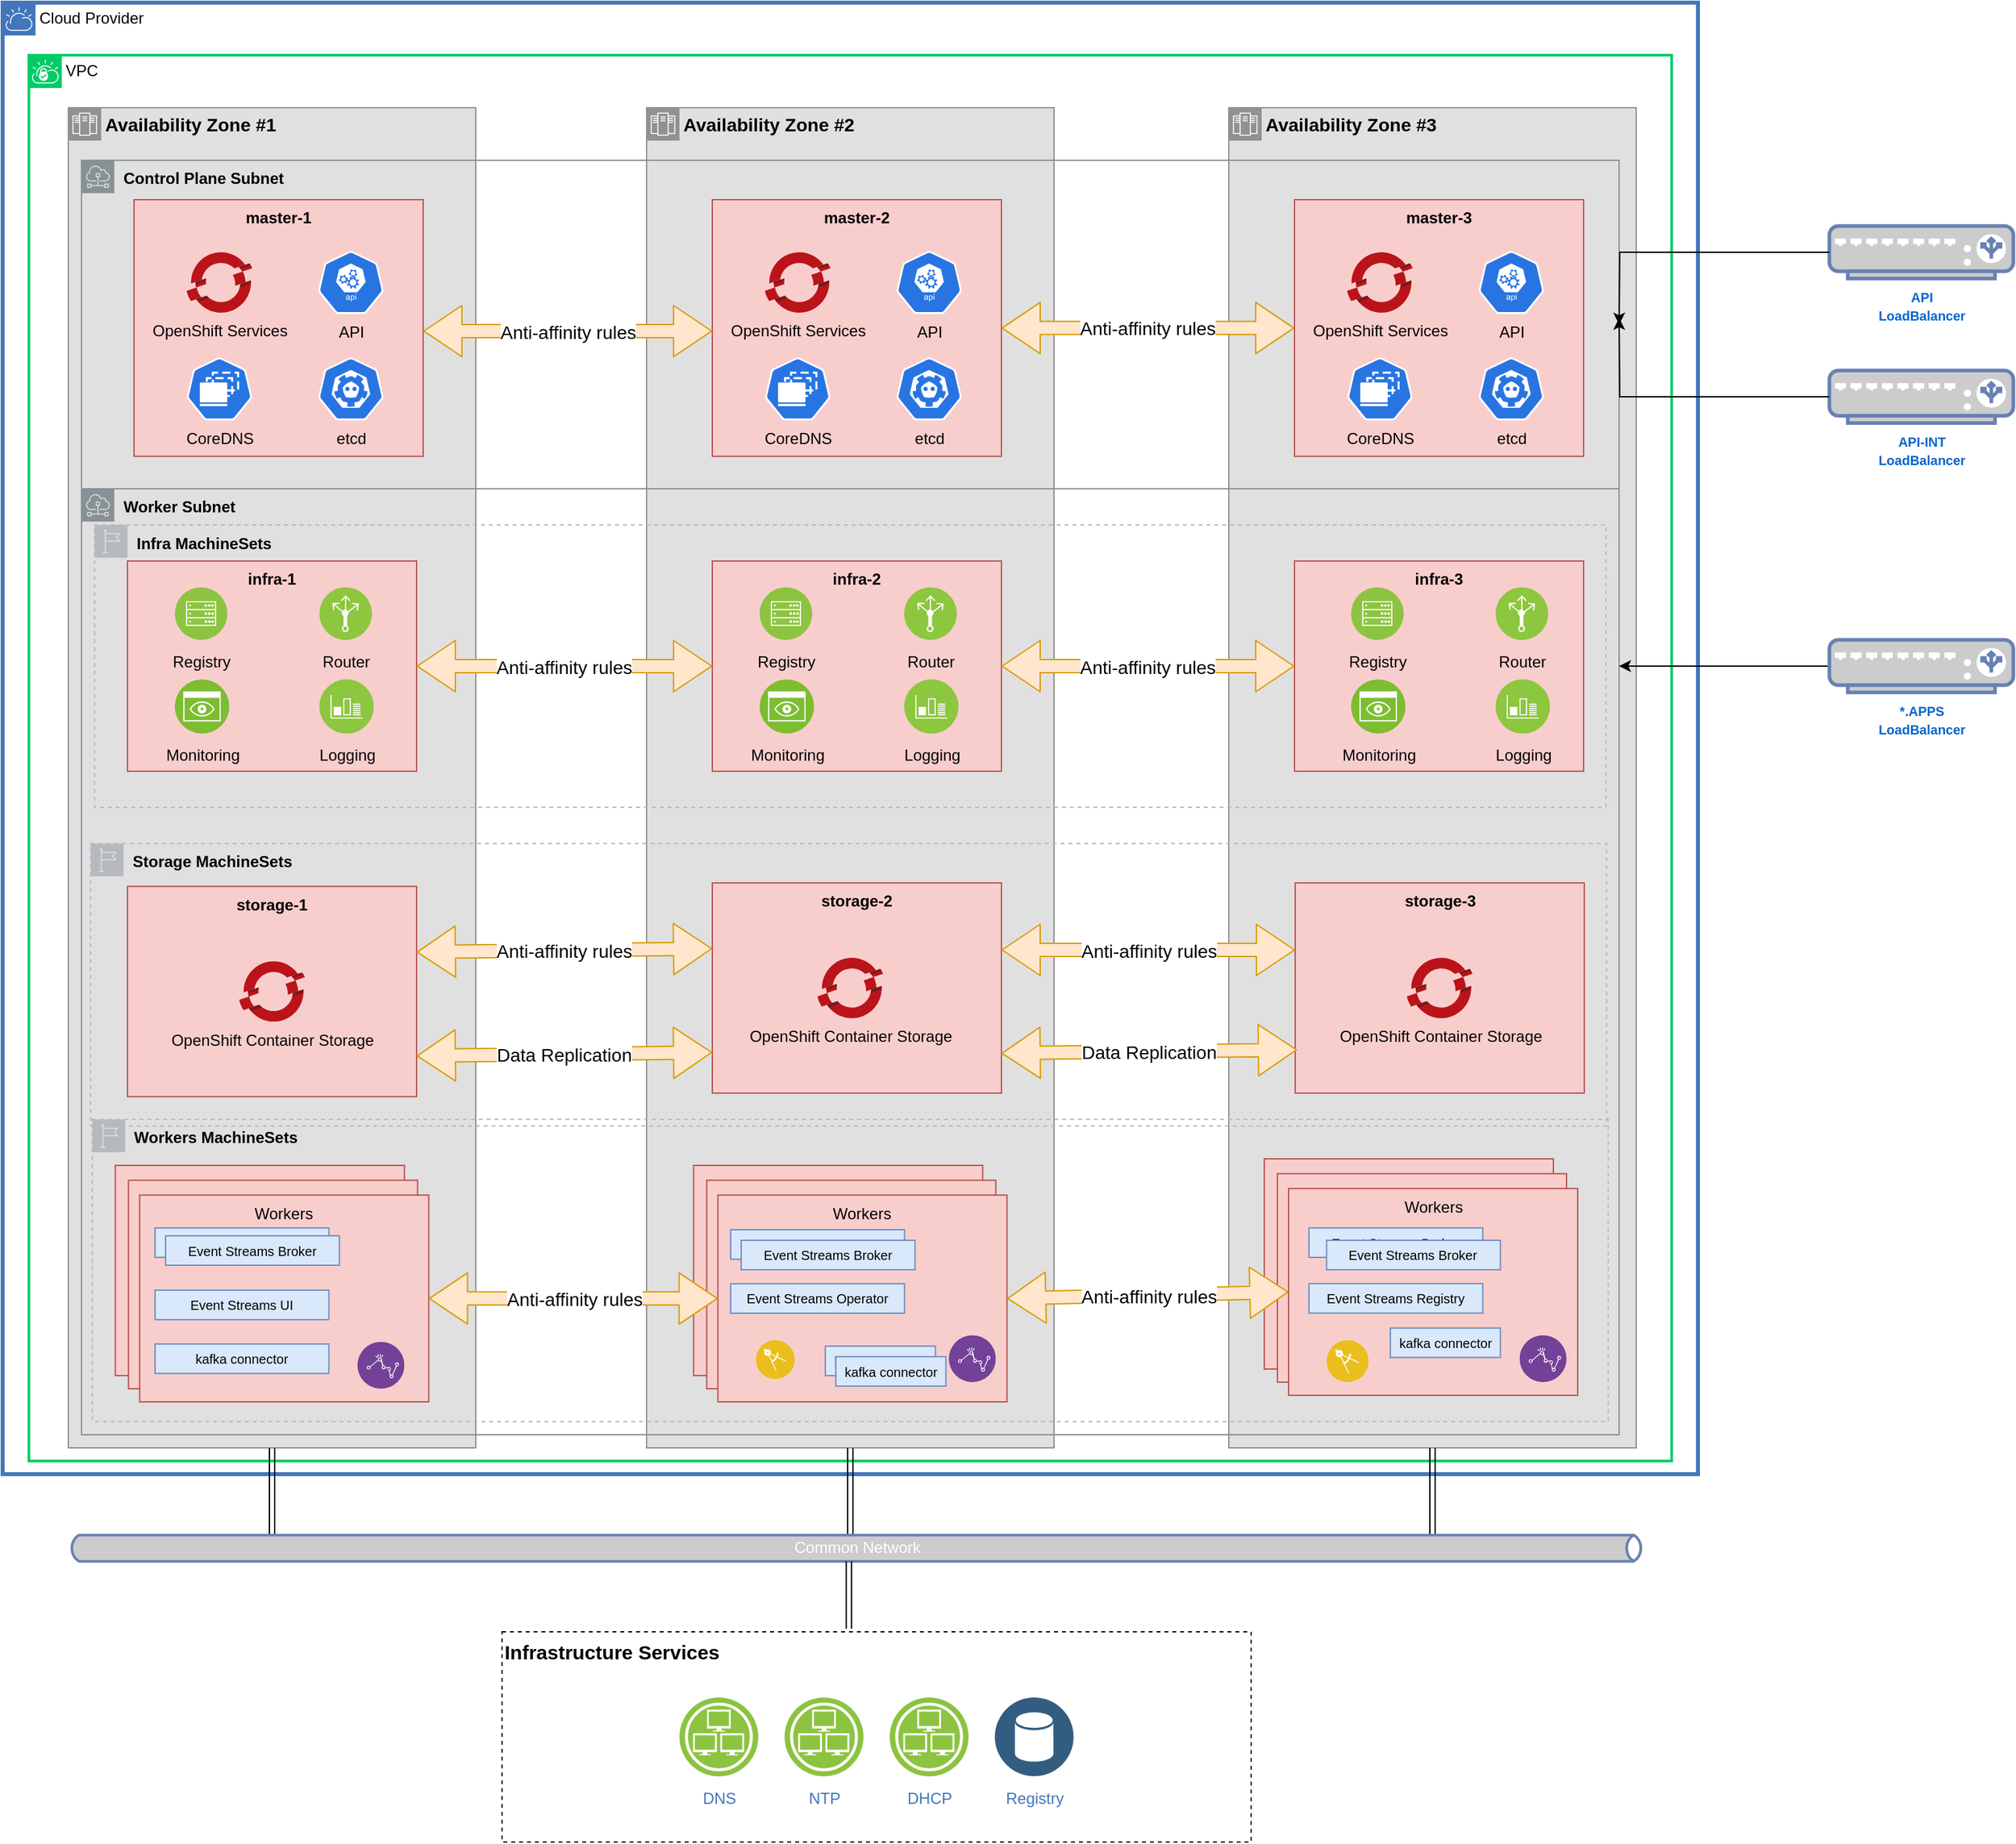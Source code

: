 <mxfile>
    <diagram id="cHCpErGMjKCbCsAOaHz4" name="Page-1">
        <mxGraphModel dx="1717" dy="964" grid="1" gridSize="8" guides="1" tooltips="1" connect="1" arrows="1" fold="1" page="1" pageScale="1" pageWidth="850" pageHeight="1100" math="0" shadow="0">
            <root>
                <mxCell id="0"/>
                <mxCell id="1" parent="0"/>
                <mxCell id="2" value="Cloud Provider" style="shape=mxgraph.ibm.box;prType=cloud;fontStyle=0;verticalAlign=top;align=left;spacingLeft=32;spacingTop=4;fillColor=none;rounded=0;whiteSpace=wrap;html=1;strokeColor=#4376BB;strokeWidth=3;dashed=0;container=1;spacing=-4;collapsible=0;expand=0;recursiveResize=0;" parent="1" vertex="1">
                    <mxGeometry x="30" y="130" width="1290" height="1120" as="geometry"/>
                </mxCell>
                <mxCell id="3" value="VPC" style="shape=mxgraph.ibm.box;prType=vpc;fontStyle=0;verticalAlign=top;align=left;spacingLeft=32;spacingTop=4;fillColor=none;rounded=0;whiteSpace=wrap;html=1;strokeColor=#00CC66;strokeWidth=2;dashed=0;container=1;spacing=-4;collapsible=0;expand=0;recursiveResize=0;" parent="2" vertex="1">
                    <mxGeometry x="20" y="40" width="1250" height="1070" as="geometry"/>
                </mxCell>
                <mxCell id="4" value="&lt;b&gt;Availability Zone #1&lt;/b&gt;" style="shape=mxgraph.ibm.box;prType=zone;fontStyle=0;verticalAlign=top;align=left;spacingLeft=32;spacingTop=4;fillColor=#E0E0E0;rounded=0;whiteSpace=wrap;html=1;strokeColor=#919191;strokeWidth=1;dashed=0;container=0;spacing=-4;collapsible=0;fontColor=#000000;fontSize=14;" parent="1" vertex="1">
                    <mxGeometry x="80" y="210" width="310" height="1020" as="geometry"/>
                </mxCell>
                <mxCell id="5" value="&lt;b&gt;Availability Zone #2&lt;/b&gt;" style="shape=mxgraph.ibm.box;prType=zone;fontStyle=0;verticalAlign=top;align=left;spacingLeft=32;spacingTop=4;fillColor=#E0E0E0;rounded=0;whiteSpace=wrap;html=1;strokeColor=#919191;strokeWidth=1;dashed=0;container=0;spacing=-4;collapsible=0;fontColor=#000000;fontSize=14;" parent="1" vertex="1">
                    <mxGeometry x="520" y="210" width="310" height="1020" as="geometry"/>
                </mxCell>
                <mxCell id="6" value="&lt;b&gt;Availability Zone #3&lt;/b&gt;" style="shape=mxgraph.ibm.box;prType=zone;fontStyle=0;verticalAlign=top;align=left;spacingLeft=32;spacingTop=4;fillColor=#E0E0E0;rounded=0;whiteSpace=wrap;html=1;strokeColor=#919191;strokeWidth=1;dashed=0;container=0;spacing=-4;collapsible=0;fontColor=#000000;fontSize=14;" parent="1" vertex="1">
                    <mxGeometry x="963" y="210" width="310" height="1020" as="geometry"/>
                </mxCell>
                <mxCell id="7" value="" style="shape=link;html=1;fontSize=14;fontColor=#000000;exitX=0.5;exitY=1;exitDx=0;exitDy=0;" parent="1" source="5" target="10" edge="1">
                    <mxGeometry width="50" height="50" relative="1" as="geometry">
                        <mxPoint x="680" y="1170" as="sourcePoint"/>
                        <mxPoint x="673" y="1250" as="targetPoint"/>
                    </mxGeometry>
                </mxCell>
                <mxCell id="8" value="" style="shape=link;html=1;fontSize=15;fontColor=#000000;exitX=0.5;exitY=1;exitDx=0;exitDy=0;" parent="1" source="6" target="10" edge="1">
                    <mxGeometry width="50" height="50" relative="1" as="geometry">
                        <mxPoint x="650" y="1967" as="sourcePoint"/>
                        <mxPoint x="1068" y="1253" as="targetPoint"/>
                    </mxGeometry>
                </mxCell>
                <mxCell id="9" value="" style="shape=link;html=1;fontSize=14;fontColor=#000000;entryX=0.5;entryY=1;entryDx=0;entryDy=0;" parent="1" source="10" target="4" edge="1">
                    <mxGeometry width="50" height="50" relative="1" as="geometry">
                        <mxPoint x="165" y="970" as="sourcePoint"/>
                        <mxPoint x="200" y="1613.169" as="targetPoint"/>
                    </mxGeometry>
                </mxCell>
                <mxCell id="10" value="Common Network" style="html=1;outlineConnect=0;fillColor=#CCCCCC;strokeColor=#6881B3;gradientColor=none;gradientDirection=north;strokeWidth=2;shape=mxgraph.networks.bus;gradientColor=none;gradientDirection=north;fontColor=#ffffff;perimeter=backbonePerimeter;backboneSize=20;labelBackgroundColor=none;align=center;container=0;" parent="1" vertex="1">
                    <mxGeometry x="80.002" y="1289.999" width="1199.114" height="32.67" as="geometry"/>
                </mxCell>
                <mxCell id="11" value="" style="group" parent="1" vertex="1" connectable="0">
                    <mxGeometry x="991.75" y="1070" width="220" height="160" as="geometry"/>
                </mxCell>
                <mxCell id="12" value="" style="shape=link;html=1;fontSize=14;fontColor=#000000;exitX=0.463;exitY=-0.015;exitDx=0;exitDy=0;exitPerimeter=0;" parent="1" source="14" target="10" edge="1">
                    <mxGeometry width="50" height="50" relative="1" as="geometry">
                        <mxPoint x="685" y="1180" as="sourcePoint"/>
                        <mxPoint x="685" y="1270" as="targetPoint"/>
                    </mxGeometry>
                </mxCell>
                <mxCell id="13" value="" style="group" parent="1" vertex="1" connectable="0">
                    <mxGeometry x="410" y="1370" width="570" height="160" as="geometry"/>
                </mxCell>
                <mxCell id="14" value="&lt;b&gt;Infrastructure Services&lt;/b&gt;" style="rounded=0;whiteSpace=wrap;html=1;verticalAlign=top;align=left;dashed=1;fontSize=15;container=0;" parent="13" vertex="1">
                    <mxGeometry width="570" height="160" as="geometry"/>
                </mxCell>
                <mxCell id="15" value="DHCP" style="aspect=fixed;perimeter=ellipsePerimeter;html=1;align=center;shadow=0;dashed=0;fontColor=#4277BB;labelBackgroundColor=#ffffff;fontSize=12;spacingTop=3;image;image=img/lib/ibm/infrastructure/infrastructure_services.svg;container=0;" parent="13" vertex="1">
                    <mxGeometry x="295" y="50" width="60" height="60" as="geometry"/>
                </mxCell>
                <mxCell id="16" value="NTP" style="aspect=fixed;perimeter=ellipsePerimeter;html=1;align=center;shadow=0;dashed=0;fontColor=#4277BB;labelBackgroundColor=#ffffff;fontSize=12;spacingTop=3;image;image=img/lib/ibm/infrastructure/infrastructure_services.svg;container=0;" parent="13" vertex="1">
                    <mxGeometry x="215" y="50" width="60" height="60" as="geometry"/>
                </mxCell>
                <mxCell id="17" value="DNS" style="aspect=fixed;perimeter=ellipsePerimeter;html=1;align=center;shadow=0;dashed=0;fontColor=#4277BB;labelBackgroundColor=#ffffff;fontSize=12;spacingTop=3;image;image=img/lib/ibm/infrastructure/infrastructure_services.svg;container=0;" parent="13" vertex="1">
                    <mxGeometry x="135" y="50" width="60" height="60" as="geometry"/>
                </mxCell>
                <mxCell id="18" value="Registry" style="aspect=fixed;perimeter=ellipsePerimeter;html=1;align=center;shadow=0;dashed=0;fontColor=#4277BB;labelBackgroundColor=#ffffff;fontSize=12;spacingTop=3;image;image=img/lib/ibm/data/data_services.svg;container=0;" parent="1" vertex="1">
                    <mxGeometry x="785" y="1420" width="60" height="60" as="geometry"/>
                </mxCell>
                <mxCell id="19" value="" style="group" parent="1" vertex="1" connectable="0">
                    <mxGeometry x="90" y="250" width="1170" height="250" as="geometry"/>
                </mxCell>
                <mxCell id="20" value="&lt;b&gt;&lt;font color=&quot;#000000&quot;&gt;Control Plane Subnet&lt;/font&gt;&lt;/b&gt;" style="outlineConnect=0;gradientColor=none;html=1;whiteSpace=wrap;fontSize=12;fontStyle=0;shape=mxgraph.aws4.group;grIcon=mxgraph.aws4.group_subnet;strokeColor=#879196;fillColor=none;verticalAlign=top;align=left;spacingLeft=30;fontColor=#879196;dashed=0;container=0;" parent="19" vertex="1">
                    <mxGeometry width="1170" height="250" as="geometry"/>
                </mxCell>
                <mxCell id="21" value="" style="group" parent="19" vertex="1" connectable="0">
                    <mxGeometry x="40" y="30" width="220" height="195.32" as="geometry"/>
                </mxCell>
                <mxCell id="22" value="&lt;b&gt;master-1&lt;/b&gt;" style="rounded=0;whiteSpace=wrap;html=1;align=center;fillColor=#f8cecc;strokeColor=#b85450;verticalAlign=top;container=0;" parent="21" vertex="1">
                    <mxGeometry width="220" height="195.32" as="geometry"/>
                </mxCell>
                <mxCell id="23" value="etcd" style="html=1;dashed=0;whitespace=wrap;fillColor=#2875E2;strokeColor=#ffffff;points=[[0.005,0.63,0],[0.1,0.2,0],[0.9,0.2,0],[0.5,0,0],[0.995,0.63,0],[0.72,0.99,0],[0.5,1,0],[0.28,0.99,0]];shape=mxgraph.kubernetes.icon;prIcon=etcd;fontColor=#000000;align=center;labelPosition=center;verticalLabelPosition=bottom;verticalAlign=top;container=0;" parent="21" vertex="1">
                    <mxGeometry x="140" y="120" width="50" height="48" as="geometry"/>
                </mxCell>
                <mxCell id="24" value="OpenShift Services" style="aspect=fixed;html=1;points=[];align=center;image;fontSize=12;image=img/lib/mscae/OpenShift.svg;labelBackgroundColor=none;container=0;" parent="21" vertex="1">
                    <mxGeometry x="40" y="40" width="50" height="46" as="geometry"/>
                </mxCell>
                <mxCell id="25" value="API" style="html=1;dashed=0;whitespace=wrap;fillColor=#2875E2;strokeColor=#ffffff;points=[[0.005,0.63,0],[0.1,0.2,0],[0.9,0.2,0],[0.5,0,0],[0.995,0.63,0],[0.72,0.99,0],[0.5,1,0],[0.28,0.99,0]];shape=mxgraph.kubernetes.icon;prIcon=api;fontColor=#000000;align=center;verticalAlign=top;labelPosition=center;verticalLabelPosition=bottom;container=0;" parent="21" vertex="1">
                    <mxGeometry x="140" y="39" width="50" height="48" as="geometry"/>
                </mxCell>
                <mxCell id="26" value="CoreDNS" style="html=1;dashed=0;whitespace=wrap;fillColor=#2875E2;strokeColor=#ffffff;points=[[0.005,0.63,0],[0.1,0.2,0],[0.9,0.2,0],[0.5,0,0],[0.995,0.63,0],[0.72,0.99,0],[0.5,1,0],[0.28,0.99,0]];shape=mxgraph.kubernetes.icon;prIcon=ds;fontColor=#000000;align=center;labelPosition=center;verticalLabelPosition=bottom;verticalAlign=top;container=0;" parent="21" vertex="1">
                    <mxGeometry x="40" y="120" width="50" height="48" as="geometry"/>
                </mxCell>
                <mxCell id="27" value="" style="group" parent="19" vertex="1" connectable="0">
                    <mxGeometry x="480" y="30" width="220" height="195.32" as="geometry"/>
                </mxCell>
                <mxCell id="28" value="&lt;b&gt;master-2&lt;/b&gt;" style="rounded=0;whiteSpace=wrap;html=1;align=center;fillColor=#f8cecc;strokeColor=#b85450;verticalAlign=top;container=0;" parent="27" vertex="1">
                    <mxGeometry width="220" height="195.32" as="geometry"/>
                </mxCell>
                <mxCell id="29" value="etcd" style="html=1;dashed=0;whitespace=wrap;fillColor=#2875E2;strokeColor=#ffffff;points=[[0.005,0.63,0],[0.1,0.2,0],[0.9,0.2,0],[0.5,0,0],[0.995,0.63,0],[0.72,0.99,0],[0.5,1,0],[0.28,0.99,0]];shape=mxgraph.kubernetes.icon;prIcon=etcd;fontColor=#000000;align=center;labelPosition=center;verticalLabelPosition=bottom;verticalAlign=top;container=0;" parent="27" vertex="1">
                    <mxGeometry x="140" y="120" width="50" height="48" as="geometry"/>
                </mxCell>
                <mxCell id="30" value="OpenShift Services" style="aspect=fixed;html=1;points=[];align=center;image;fontSize=12;image=img/lib/mscae/OpenShift.svg;labelBackgroundColor=none;container=0;" parent="27" vertex="1">
                    <mxGeometry x="40" y="40" width="50" height="46" as="geometry"/>
                </mxCell>
                <mxCell id="31" value="API" style="html=1;dashed=0;whitespace=wrap;fillColor=#2875E2;strokeColor=#ffffff;points=[[0.005,0.63,0],[0.1,0.2,0],[0.9,0.2,0],[0.5,0,0],[0.995,0.63,0],[0.72,0.99,0],[0.5,1,0],[0.28,0.99,0]];shape=mxgraph.kubernetes.icon;prIcon=api;fontColor=#000000;align=center;verticalAlign=top;labelPosition=center;verticalLabelPosition=bottom;container=0;" parent="27" vertex="1">
                    <mxGeometry x="140" y="39" width="50" height="48" as="geometry"/>
                </mxCell>
                <mxCell id="32" value="CoreDNS" style="html=1;dashed=0;whitespace=wrap;fillColor=#2875E2;strokeColor=#ffffff;points=[[0.005,0.63,0],[0.1,0.2,0],[0.9,0.2,0],[0.5,0,0],[0.995,0.63,0],[0.72,0.99,0],[0.5,1,0],[0.28,0.99,0]];shape=mxgraph.kubernetes.icon;prIcon=ds;fontColor=#000000;align=center;labelPosition=center;verticalLabelPosition=bottom;verticalAlign=top;container=0;" parent="27" vertex="1">
                    <mxGeometry x="40" y="120" width="50" height="48" as="geometry"/>
                </mxCell>
                <mxCell id="33" value="" style="group" parent="19" vertex="1" connectable="0">
                    <mxGeometry x="923" y="30" width="220" height="195.32" as="geometry"/>
                </mxCell>
                <mxCell id="34" value="&lt;b&gt;master-3&lt;/b&gt;" style="rounded=0;whiteSpace=wrap;html=1;align=center;fillColor=#f8cecc;strokeColor=#b85450;verticalAlign=top;container=0;" parent="33" vertex="1">
                    <mxGeometry width="220" height="195.32" as="geometry"/>
                </mxCell>
                <mxCell id="35" value="etcd" style="html=1;dashed=0;whitespace=wrap;fillColor=#2875E2;strokeColor=#ffffff;points=[[0.005,0.63,0],[0.1,0.2,0],[0.9,0.2,0],[0.5,0,0],[0.995,0.63,0],[0.72,0.99,0],[0.5,1,0],[0.28,0.99,0]];shape=mxgraph.kubernetes.icon;prIcon=etcd;fontColor=#000000;align=center;labelPosition=center;verticalLabelPosition=bottom;verticalAlign=top;container=0;" parent="33" vertex="1">
                    <mxGeometry x="140" y="120" width="50" height="48" as="geometry"/>
                </mxCell>
                <mxCell id="36" value="OpenShift Services" style="aspect=fixed;html=1;points=[];align=center;image;fontSize=12;image=img/lib/mscae/OpenShift.svg;labelBackgroundColor=none;container=0;" parent="33" vertex="1">
                    <mxGeometry x="40" y="40" width="50" height="46" as="geometry"/>
                </mxCell>
                <mxCell id="37" value="API" style="html=1;dashed=0;whitespace=wrap;fillColor=#2875E2;strokeColor=#ffffff;points=[[0.005,0.63,0],[0.1,0.2,0],[0.9,0.2,0],[0.5,0,0],[0.995,0.63,0],[0.72,0.99,0],[0.5,1,0],[0.28,0.99,0]];shape=mxgraph.kubernetes.icon;prIcon=api;fontColor=#000000;align=center;verticalAlign=top;labelPosition=center;verticalLabelPosition=bottom;container=0;" parent="33" vertex="1">
                    <mxGeometry x="140" y="39" width="50" height="48" as="geometry"/>
                </mxCell>
                <mxCell id="38" value="CoreDNS" style="html=1;dashed=0;whitespace=wrap;fillColor=#2875E2;strokeColor=#ffffff;points=[[0.005,0.63,0],[0.1,0.2,0],[0.9,0.2,0],[0.5,0,0],[0.995,0.63,0],[0.72,0.99,0],[0.5,1,0],[0.28,0.99,0]];shape=mxgraph.kubernetes.icon;prIcon=ds;fontColor=#000000;align=center;labelPosition=center;verticalLabelPosition=bottom;verticalAlign=top;container=0;" parent="33" vertex="1">
                    <mxGeometry x="40" y="120" width="50" height="48" as="geometry"/>
                </mxCell>
                <mxCell id="39" value="" style="shape=flexArrow;endArrow=classic;startArrow=classic;html=1;fontColor=#000000;fillColor=#ffe6cc;strokeColor=#d79b00;endWidth=28;endSize=9.33;startWidth=28;startSize=9.33;" parent="19" source="28" target="34" edge="1">
                    <mxGeometry x="160" y="400" width="50" height="50" as="geometry">
                        <mxPoint x="790" y="347.346" as="sourcePoint"/>
                        <mxPoint x="1010" y="347.16" as="targetPoint"/>
                    </mxGeometry>
                </mxCell>
                <mxCell id="40" value="Anti-affinity rules" style="text;html=1;align=center;verticalAlign=middle;resizable=0;points=[];labelBackgroundColor=#ffffff;fontColor=#000000;fontSize=14;container=0;" parent="39" vertex="1" connectable="0">
                    <mxGeometry x="-0.191" relative="1" as="geometry">
                        <mxPoint x="21" y="0.56" as="offset"/>
                    </mxGeometry>
                </mxCell>
                <mxCell id="41" value="" style="shape=flexArrow;endArrow=classic;startArrow=classic;html=1;fontColor=#000000;fillColor=#ffe6cc;strokeColor=#d79b00;endWidth=28;endSize=9.33;startWidth=28;startSize=9.33;" parent="19" edge="1">
                    <mxGeometry x="70" y="183" width="50" height="50" as="geometry">
                        <mxPoint x="260" y="130" as="sourcePoint"/>
                        <mxPoint x="480" y="130" as="targetPoint"/>
                    </mxGeometry>
                </mxCell>
                <mxCell id="42" value="Anti-affinity rules" style="text;html=1;align=center;verticalAlign=middle;resizable=0;points=[];labelBackgroundColor=#ffffff;fontColor=#000000;fontSize=14;container=0;" parent="41" vertex="1" connectable="0">
                    <mxGeometry x="-0.191" relative="1" as="geometry">
                        <mxPoint x="21" y="0.56" as="offset"/>
                    </mxGeometry>
                </mxCell>
                <mxCell id="43" value="" style="group;container=0;" parent="1" vertex="1" connectable="0">
                    <mxGeometry x="553.818" y="1017.936" width="215" height="257.141" as="geometry"/>
                </mxCell>
                <mxCell id="44" value="&lt;font color=&quot;#000000&quot;&gt;&lt;b&gt;Worker Subnet&lt;/b&gt;&lt;/font&gt;" style="outlineConnect=0;gradientColor=none;html=1;whiteSpace=wrap;fontSize=12;fontStyle=0;shape=mxgraph.aws4.group;grIcon=mxgraph.aws4.group_subnet;strokeColor=#879196;fillColor=none;verticalAlign=top;align=left;spacingLeft=30;fontColor=#879196;dashed=0;container=0;" parent="1" vertex="1">
                    <mxGeometry x="90" y="500" width="1170" height="720" as="geometry"/>
                </mxCell>
                <mxCell id="45" value="" style="group" parent="1" vertex="1" connectable="0">
                    <mxGeometry x="98.25" y="980" width="1153.5" height="230" as="geometry"/>
                </mxCell>
                <mxCell id="46" value="" style="rounded=0;whiteSpace=wrap;html=1;align=center;fillColor=#f8cecc;strokeColor=#b85450;verticalAlign=top;container=0;" parent="45" vertex="1">
                    <mxGeometry x="891.75" y="30" width="220" height="160.0" as="geometry"/>
                </mxCell>
                <mxCell id="47" value="" style="rounded=0;whiteSpace=wrap;html=1;align=center;fillColor=#f8cecc;strokeColor=#b85450;verticalAlign=top;container=0;" parent="45" vertex="1">
                    <mxGeometry x="457.5" y="35" width="220" height="160.0" as="geometry"/>
                </mxCell>
                <mxCell id="48" value="" style="rounded=0;whiteSpace=wrap;html=1;align=center;fillColor=#f8cecc;strokeColor=#b85450;verticalAlign=top;container=0;" parent="45" vertex="1">
                    <mxGeometry x="17.5" y="35" width="220" height="160.0" as="geometry"/>
                </mxCell>
                <mxCell id="49" value="&lt;font color=&quot;#000000&quot;&gt;&lt;b&gt;Workers MachineSets&lt;/b&gt;&lt;/font&gt;" style="outlineConnect=0;gradientColor=none;html=1;whiteSpace=wrap;fontSize=12;fontStyle=0;shape=mxgraph.aws4.group;grIcon=mxgraph.aws4.group_region;strokeColor=#B6BABF;fillColor=none;verticalAlign=top;align=left;spacingLeft=30;fontColor=#B6BABF;dashed=1;container=0;" parent="45" vertex="1">
                    <mxGeometry width="1153.5" height="230" as="geometry"/>
                </mxCell>
                <mxCell id="50" value="" style="rounded=0;whiteSpace=wrap;html=1;align=center;fillColor=#f8cecc;strokeColor=#b85450;verticalAlign=top;container=0;" parent="45" vertex="1">
                    <mxGeometry x="27.5" y="46.31" width="220" height="158.69" as="geometry"/>
                </mxCell>
                <mxCell id="51" value="Workers" style="rounded=0;whiteSpace=wrap;html=1;align=center;fillColor=#f8cecc;strokeColor=#b85450;verticalAlign=top;container=0;" parent="45" vertex="1">
                    <mxGeometry x="36" y="57.61" width="220" height="157.39" as="geometry"/>
                </mxCell>
                <mxCell id="56" value="" style="rounded=0;whiteSpace=wrap;html=1;align=center;fillColor=#f8cecc;strokeColor=#b85450;verticalAlign=top;container=0;" parent="45" vertex="1">
                    <mxGeometry x="467.5" y="46.31" width="220" height="158.69" as="geometry"/>
                </mxCell>
                <mxCell id="57" value="Workers" style="rounded=0;whiteSpace=wrap;html=1;align=center;fillColor=#f8cecc;strokeColor=#b85450;verticalAlign=top;container=0;" parent="45" vertex="1">
                    <mxGeometry x="476" y="57.61" width="220" height="157.39" as="geometry"/>
                </mxCell>
                <mxCell id="61" value="" style="aspect=fixed;perimeter=ellipsePerimeter;html=1;align=center;shadow=0;dashed=0;fontColor=#000000;labelBackgroundColor=#F8CECC;fontSize=12;spacingTop=3;image;image=img/lib/ibm/applications/enterprise_applications.svg;container=0;" parent="45" vertex="1">
                    <mxGeometry x="504.91" y="168" width="29.59" height="29.59" as="geometry"/>
                </mxCell>
                <mxCell id="62" value="" style="rounded=0;whiteSpace=wrap;html=1;align=center;fillColor=#f8cecc;strokeColor=#b85450;verticalAlign=top;container=0;" parent="45" vertex="1">
                    <mxGeometry x="901.75" y="41.31" width="220" height="158.69" as="geometry"/>
                </mxCell>
                <mxCell id="63" value="Workers" style="rounded=0;whiteSpace=wrap;html=1;align=center;fillColor=#f8cecc;strokeColor=#b85450;verticalAlign=top;container=0;" parent="45" vertex="1">
                    <mxGeometry x="910.25" y="52.61" width="220" height="157.39" as="geometry"/>
                </mxCell>
                <mxCell id="67" value="" style="aspect=fixed;perimeter=ellipsePerimeter;html=1;align=center;shadow=0;dashed=0;fontColor=#000000;labelBackgroundColor=#F8CECC;fontSize=12;spacingTop=3;image;image=img/lib/ibm/applications/enterprise_applications.svg;container=0;" parent="45" vertex="1">
                    <mxGeometry x="939.16" y="168" width="32" height="32" as="geometry"/>
                </mxCell>
                <mxCell id="68" value="" style="shape=flexArrow;endArrow=classic;startArrow=classic;html=1;fontColor=#000000;fillColor=#ffe6cc;strokeColor=#d79b00;endWidth=28;endSize=9.33;startWidth=28;startSize=9.33;entryX=0;entryY=0.5;entryDx=0;entryDy=0;exitX=1;exitY=0.5;exitDx=0;exitDy=0;" parent="45" source="57" target="63" edge="1">
                    <mxGeometry x="-103.25" y="-1315" width="50" height="50" as="geometry">
                        <mxPoint x="701.75" y="-118.695" as="sourcePoint"/>
                        <mxPoint x="919.75" y="-119.559" as="targetPoint"/>
                    </mxGeometry>
                </mxCell>
                <mxCell id="69" value="Anti-affinity rules" style="text;html=1;align=center;verticalAlign=middle;resizable=0;points=[];labelBackgroundColor=#ffffff;fontColor=#000000;fontSize=14;container=0;" parent="68" vertex="1" connectable="0">
                    <mxGeometry x="-0.191" relative="1" as="geometry">
                        <mxPoint x="21" y="0.56" as="offset"/>
                    </mxGeometry>
                </mxCell>
                <mxCell id="70" value="" style="shape=flexArrow;endArrow=classic;startArrow=classic;html=1;fontColor=#000000;fillColor=#ffe6cc;strokeColor=#d79b00;endWidth=28;endSize=9.33;startWidth=28;startSize=9.33;exitX=1;exitY=0.5;exitDx=0;exitDy=0;" parent="45" source="51" target="57" edge="1">
                    <mxGeometry x="-93.25" y="-1305" width="50" height="50" as="geometry">
                        <mxPoint x="706" y="146.305" as="sourcePoint"/>
                        <mxPoint x="920.25" y="141.305" as="targetPoint"/>
                    </mxGeometry>
                </mxCell>
                <mxCell id="71" value="Anti-affinity rules" style="text;html=1;align=center;verticalAlign=middle;resizable=0;points=[];labelBackgroundColor=#ffffff;fontColor=#000000;fontSize=14;container=0;" parent="70" vertex="1" connectable="0">
                    <mxGeometry x="-0.191" relative="1" as="geometry">
                        <mxPoint x="21" y="0.56" as="offset"/>
                    </mxGeometry>
                </mxCell>
                <mxCell id="125" value="Event Streams Broker" style="rounded=0;whiteSpace=wrap;html=1;fillColor=#dae8fc;strokeColor=#6c8ebf;fontSize=10;" vertex="1" parent="45">
                    <mxGeometry x="47.75" y="82.59" width="132.25" height="22.41" as="geometry"/>
                </mxCell>
                <mxCell id="128" value="" style="aspect=fixed;perimeter=ellipsePerimeter;html=1;align=center;shadow=0;dashed=0;fontColor=#4277BB;labelBackgroundColor=#ffffff;fontSize=12;spacingTop=3;image;image=img/lib/ibm/analytics/analytics.svg;" vertex="1" parent="45">
                    <mxGeometry x="201.75" y="169.25" width="35.75" height="35.75" as="geometry"/>
                </mxCell>
                <mxCell id="129" value="" style="aspect=fixed;perimeter=ellipsePerimeter;html=1;align=center;shadow=0;dashed=0;fontColor=#4277BB;labelBackgroundColor=#ffffff;fontSize=12;spacingTop=3;image;image=img/lib/ibm/analytics/analytics.svg;" vertex="1" parent="45">
                    <mxGeometry x="651.75" y="164.25" width="35.75" height="35.75" as="geometry"/>
                </mxCell>
                <mxCell id="130" value="" style="aspect=fixed;perimeter=ellipsePerimeter;html=1;align=center;shadow=0;dashed=0;fontColor=#4277BB;labelBackgroundColor=#ffffff;fontSize=12;spacingTop=3;image;image=img/lib/ibm/analytics/analytics.svg;" vertex="1" parent="45">
                    <mxGeometry x="1086" y="164.25" width="35.75" height="35.75" as="geometry"/>
                </mxCell>
                <mxCell id="127" value="Event Streams Broker" style="rounded=0;whiteSpace=wrap;html=1;fillColor=#dae8fc;strokeColor=#6c8ebf;fontSize=10;" vertex="1" parent="45">
                    <mxGeometry x="485.75" y="84" width="132.25" height="22.41" as="geometry"/>
                </mxCell>
                <mxCell id="131" value="Event Streams Broker" style="rounded=0;whiteSpace=wrap;html=1;fillColor=#dae8fc;strokeColor=#6c8ebf;fontSize=10;" vertex="1" parent="45">
                    <mxGeometry x="493.75" y="92" width="132.25" height="22.41" as="geometry"/>
                </mxCell>
                <mxCell id="132" value="Event Streams Broker" style="rounded=0;whiteSpace=wrap;html=1;fillColor=#dae8fc;strokeColor=#6c8ebf;fontSize=10;" vertex="1" parent="45">
                    <mxGeometry x="925.75" y="82.59" width="132.25" height="22.41" as="geometry"/>
                </mxCell>
                <mxCell id="133" value="Event Streams Broker" style="rounded=0;whiteSpace=wrap;html=1;fillColor=#dae8fc;strokeColor=#6c8ebf;fontSize=10;" vertex="1" parent="45">
                    <mxGeometry x="939.16" y="92" width="132.25" height="22.41" as="geometry"/>
                </mxCell>
                <mxCell id="134" value="Event Streams UI" style="rounded=0;whiteSpace=wrap;html=1;fillColor=#dae8fc;strokeColor=#6c8ebf;fontSize=10;" vertex="1" parent="45">
                    <mxGeometry x="47.75" y="130" width="132.25" height="22.41" as="geometry"/>
                </mxCell>
                <mxCell id="135" value="Event Streams Operator" style="rounded=0;whiteSpace=wrap;html=1;fillColor=#dae8fc;strokeColor=#6c8ebf;fontSize=10;" vertex="1" parent="45">
                    <mxGeometry x="485.75" y="125.1" width="132.25" height="22.41" as="geometry"/>
                </mxCell>
                <mxCell id="136" value="Event Streams Registry" style="rounded=0;whiteSpace=wrap;html=1;fillColor=#dae8fc;strokeColor=#6c8ebf;fontSize=10;" vertex="1" parent="45">
                    <mxGeometry x="925.75" y="125" width="132.25" height="22.41" as="geometry"/>
                </mxCell>
                <mxCell id="137" value="kafka connector" style="rounded=0;whiteSpace=wrap;html=1;fillColor=#dae8fc;strokeColor=#6c8ebf;fontSize=10;" vertex="1" parent="45">
                    <mxGeometry x="47.75" y="170.92" width="132.25" height="22.41" as="geometry"/>
                </mxCell>
                <mxCell id="138" value="kafka connector" style="rounded=0;whiteSpace=wrap;html=1;fillColor=#dae8fc;strokeColor=#6c8ebf;fontSize=10;" vertex="1" parent="45">
                    <mxGeometry x="557.75" y="172.59" width="83.75" height="22.41" as="geometry"/>
                </mxCell>
                <mxCell id="140" value="kafka connector" style="rounded=0;whiteSpace=wrap;html=1;fillColor=#dae8fc;strokeColor=#6c8ebf;fontSize=10;" vertex="1" parent="45">
                    <mxGeometry x="987.66" y="158.8" width="83.75" height="22.41" as="geometry"/>
                </mxCell>
                <mxCell id="72" value="&lt;font color=&quot;#000000&quot;&gt;&lt;b&gt;Infra MachineSets&lt;/b&gt;&lt;/font&gt;" style="outlineConnect=0;gradientColor=none;html=1;whiteSpace=wrap;fontSize=12;fontStyle=0;shape=mxgraph.aws4.group;grIcon=mxgraph.aws4.group_region;strokeColor=#B6BABF;fillColor=none;verticalAlign=top;align=left;spacingLeft=30;fontColor=#B6BABF;dashed=1;container=0;" parent="1" vertex="1">
                    <mxGeometry x="100" y="527.5" width="1150" height="215" as="geometry"/>
                </mxCell>
                <mxCell id="73" value="" style="group" parent="1" vertex="1" connectable="0">
                    <mxGeometry x="125" y="555" width="1108" height="160" as="geometry"/>
                </mxCell>
                <mxCell id="74" value="" style="group" parent="73" vertex="1" connectable="0">
                    <mxGeometry width="220" height="160" as="geometry"/>
                </mxCell>
                <mxCell id="75" value="" style="group" parent="74" vertex="1" connectable="0">
                    <mxGeometry width="220" height="160" as="geometry"/>
                </mxCell>
                <mxCell id="76" value="&lt;b&gt;infra-1&lt;/b&gt;" style="rounded=0;whiteSpace=wrap;html=1;align=center;fillColor=#f8cecc;strokeColor=#b85450;verticalAlign=top;container=0;" parent="75" vertex="1">
                    <mxGeometry width="220" height="160" as="geometry"/>
                </mxCell>
                <mxCell id="77" value="&lt;font color=&quot;#000000&quot;&gt;&lt;span style=&quot;background-color: rgb(248 , 206 , 204)&quot;&gt;Registry&lt;/span&gt;&lt;br&gt;&lt;/font&gt;" style="aspect=fixed;perimeter=ellipsePerimeter;html=1;align=center;shadow=0;dashed=0;fontColor=#4277BB;labelBackgroundColor=#ffffff;fontSize=12;spacingTop=3;image;image=img/lib/ibm/infrastructure/mobile_backend.svg;strokeColor=#000000;strokeWidth=2;imageBackground=none;container=0;" parent="75" vertex="1">
                    <mxGeometry x="36" y="20" width="40" height="40" as="geometry"/>
                </mxCell>
                <mxCell id="78" value="&lt;font color=&quot;#000000&quot; style=&quot;background-color: rgb(248 , 206 , 204)&quot;&gt;Router&lt;/font&gt;" style="aspect=fixed;perimeter=ellipsePerimeter;html=1;align=center;shadow=0;dashed=0;fontColor=#4277BB;labelBackgroundColor=#ffffff;fontSize=12;spacingTop=3;image;image=img/lib/ibm/infrastructure/load_balancing_routing.svg;strokeColor=#000000;strokeWidth=2;container=0;" parent="75" vertex="1">
                    <mxGeometry x="146" y="20" width="40" height="40" as="geometry"/>
                </mxCell>
                <mxCell id="79" value="&lt;font color=&quot;#000000&quot; style=&quot;background-color: rgb(248 , 206 , 204)&quot;&gt;Monitoring&lt;/font&gt;" style="aspect=fixed;perimeter=ellipsePerimeter;html=1;align=center;shadow=0;dashed=0;fontColor=#4277BB;labelBackgroundColor=#ffffff;fontSize=12;spacingTop=3;image;image=img/lib/ibm/infrastructure/monitoring.svg;strokeColor=#000000;strokeWidth=2;container=0;" parent="75" vertex="1">
                    <mxGeometry x="36" y="90" width="41.43" height="41.43" as="geometry"/>
                </mxCell>
                <mxCell id="80" value="&lt;font color=&quot;#000000&quot; style=&quot;background-color: rgb(248 , 206 , 204)&quot;&gt;Logging&lt;/font&gt;" style="aspect=fixed;perimeter=ellipsePerimeter;html=1;align=center;shadow=0;dashed=0;fontColor=#4277BB;labelBackgroundColor=#ffffff;fontSize=12;spacingTop=3;image;image=img/lib/ibm/infrastructure/monitoring_logging.svg;strokeColor=#000000;strokeWidth=2;container=0;" parent="75" vertex="1">
                    <mxGeometry x="146" y="90" width="41.43" height="41.43" as="geometry"/>
                </mxCell>
                <mxCell id="81" value="" style="group" parent="73" vertex="1" connectable="0">
                    <mxGeometry x="445" width="220" height="160" as="geometry"/>
                </mxCell>
                <mxCell id="82" value="" style="group" parent="81" vertex="1" connectable="0">
                    <mxGeometry width="220" height="160" as="geometry"/>
                </mxCell>
                <mxCell id="83" value="&lt;b&gt;infra-2&lt;/b&gt;" style="rounded=0;whiteSpace=wrap;html=1;align=center;fillColor=#f8cecc;strokeColor=#b85450;verticalAlign=top;container=0;" parent="82" vertex="1">
                    <mxGeometry width="220" height="160" as="geometry"/>
                </mxCell>
                <mxCell id="84" value="&lt;font color=&quot;#000000&quot;&gt;&lt;span style=&quot;background-color: rgb(248 , 206 , 204)&quot;&gt;Registry&lt;/span&gt;&lt;br&gt;&lt;/font&gt;" style="aspect=fixed;perimeter=ellipsePerimeter;html=1;align=center;shadow=0;dashed=0;fontColor=#4277BB;labelBackgroundColor=#ffffff;fontSize=12;spacingTop=3;image;image=img/lib/ibm/infrastructure/mobile_backend.svg;strokeColor=#000000;strokeWidth=2;imageBackground=none;container=0;" parent="82" vertex="1">
                    <mxGeometry x="36" y="20" width="40" height="40" as="geometry"/>
                </mxCell>
                <mxCell id="85" value="&lt;font color=&quot;#000000&quot; style=&quot;background-color: rgb(248 , 206 , 204)&quot;&gt;Router&lt;/font&gt;" style="aspect=fixed;perimeter=ellipsePerimeter;html=1;align=center;shadow=0;dashed=0;fontColor=#4277BB;labelBackgroundColor=#ffffff;fontSize=12;spacingTop=3;image;image=img/lib/ibm/infrastructure/load_balancing_routing.svg;strokeColor=#000000;strokeWidth=2;container=0;" parent="82" vertex="1">
                    <mxGeometry x="146" y="20" width="40" height="40" as="geometry"/>
                </mxCell>
                <mxCell id="86" value="&lt;font color=&quot;#000000&quot; style=&quot;background-color: rgb(248 , 206 , 204)&quot;&gt;Monitoring&lt;/font&gt;" style="aspect=fixed;perimeter=ellipsePerimeter;html=1;align=center;shadow=0;dashed=0;fontColor=#4277BB;labelBackgroundColor=#ffffff;fontSize=12;spacingTop=3;image;image=img/lib/ibm/infrastructure/monitoring.svg;strokeColor=#000000;strokeWidth=2;container=0;" parent="82" vertex="1">
                    <mxGeometry x="36" y="90" width="41.43" height="41.43" as="geometry"/>
                </mxCell>
                <mxCell id="87" value="&lt;font color=&quot;#000000&quot; style=&quot;background-color: rgb(248 , 206 , 204)&quot;&gt;Logging&lt;/font&gt;" style="aspect=fixed;perimeter=ellipsePerimeter;html=1;align=center;shadow=0;dashed=0;fontColor=#4277BB;labelBackgroundColor=#ffffff;fontSize=12;spacingTop=3;image;image=img/lib/ibm/infrastructure/monitoring_logging.svg;strokeColor=#000000;strokeWidth=2;container=0;" parent="82" vertex="1">
                    <mxGeometry x="146" y="90" width="41.43" height="41.43" as="geometry"/>
                </mxCell>
                <mxCell id="88" value="" style="shape=flexArrow;endArrow=classic;startArrow=classic;html=1;fontColor=#000000;fillColor=#ffe6cc;strokeColor=#d79b00;endWidth=28;endSize=9.33;startWidth=28;startSize=9.33;exitX=1;exitY=0.5;exitDx=0;exitDy=0;entryX=0;entryY=0.5;entryDx=0;entryDy=0;" parent="73" source="76" target="83" edge="1">
                    <mxGeometry x="-1" y="305" width="50" height="50" as="geometry">
                        <mxPoint x="219" y="401.859" as="sourcePoint"/>
                        <mxPoint x="439" y="401.712" as="targetPoint"/>
                    </mxGeometry>
                </mxCell>
                <mxCell id="89" value="Anti-affinity rules" style="text;html=1;align=center;verticalAlign=middle;resizable=0;points=[];labelBackgroundColor=#ffffff;fontColor=#000000;fontSize=14;container=0;" parent="88" vertex="1" connectable="0">
                    <mxGeometry x="-0.191" relative="1" as="geometry">
                        <mxPoint x="21" y="0.56" as="offset"/>
                    </mxGeometry>
                </mxCell>
                <mxCell id="90" value="" style="group" parent="73" vertex="1" connectable="0">
                    <mxGeometry x="888" width="220" height="160" as="geometry"/>
                </mxCell>
                <mxCell id="91" value="" style="group" parent="90" vertex="1" connectable="0">
                    <mxGeometry width="220" height="160" as="geometry"/>
                </mxCell>
                <mxCell id="92" value="&lt;b&gt;infra-3&lt;/b&gt;" style="rounded=0;whiteSpace=wrap;html=1;align=center;fillColor=#f8cecc;strokeColor=#b85450;verticalAlign=top;container=0;" parent="91" vertex="1">
                    <mxGeometry width="220" height="160" as="geometry"/>
                </mxCell>
                <mxCell id="93" value="&lt;font color=&quot;#000000&quot;&gt;&lt;span style=&quot;background-color: rgb(248 , 206 , 204)&quot;&gt;Registry&lt;/span&gt;&lt;br&gt;&lt;/font&gt;" style="aspect=fixed;perimeter=ellipsePerimeter;html=1;align=center;shadow=0;dashed=0;fontColor=#4277BB;labelBackgroundColor=#ffffff;fontSize=12;spacingTop=3;image;image=img/lib/ibm/infrastructure/mobile_backend.svg;strokeColor=#000000;strokeWidth=2;imageBackground=none;container=0;" parent="91" vertex="1">
                    <mxGeometry x="43" y="20" width="40" height="40" as="geometry"/>
                </mxCell>
                <mxCell id="94" value="&lt;font color=&quot;#000000&quot; style=&quot;background-color: rgb(248 , 206 , 204)&quot;&gt;Router&lt;/font&gt;" style="aspect=fixed;perimeter=ellipsePerimeter;html=1;align=center;shadow=0;dashed=0;fontColor=#4277BB;labelBackgroundColor=#ffffff;fontSize=12;spacingTop=3;image;image=img/lib/ibm/infrastructure/load_balancing_routing.svg;strokeColor=#000000;strokeWidth=2;container=0;" parent="91" vertex="1">
                    <mxGeometry x="153" y="20" width="40" height="40" as="geometry"/>
                </mxCell>
                <mxCell id="95" value="&lt;font color=&quot;#000000&quot; style=&quot;background-color: rgb(248 , 206 , 204)&quot;&gt;Monitoring&lt;/font&gt;" style="aspect=fixed;perimeter=ellipsePerimeter;html=1;align=center;shadow=0;dashed=0;fontColor=#4277BB;labelBackgroundColor=#ffffff;fontSize=12;spacingTop=3;image;image=img/lib/ibm/infrastructure/monitoring.svg;strokeColor=#000000;strokeWidth=2;container=0;" parent="91" vertex="1">
                    <mxGeometry x="43" y="90" width="41.43" height="41.43" as="geometry"/>
                </mxCell>
                <mxCell id="96" value="&lt;font color=&quot;#000000&quot; style=&quot;background-color: rgb(248 , 206 , 204)&quot;&gt;Logging&lt;/font&gt;" style="aspect=fixed;perimeter=ellipsePerimeter;html=1;align=center;shadow=0;dashed=0;fontColor=#4277BB;labelBackgroundColor=#ffffff;fontSize=12;spacingTop=3;image;image=img/lib/ibm/infrastructure/monitoring_logging.svg;strokeColor=#000000;strokeWidth=2;container=0;" parent="91" vertex="1">
                    <mxGeometry x="153" y="90" width="41.43" height="41.43" as="geometry"/>
                </mxCell>
                <mxCell id="97" value="" style="shape=flexArrow;endArrow=classic;startArrow=classic;html=1;fontColor=#000000;fillColor=#ffe6cc;strokeColor=#d79b00;endWidth=28;endSize=9.33;startWidth=28;startSize=9.33;exitX=1;exitY=0.5;exitDx=0;exitDy=0;" parent="73" source="83" target="92" edge="1">
                    <mxGeometry x="-35" y="-65" width="50" height="50" as="geometry">
                        <mxPoint x="659" y="401.708" as="sourcePoint"/>
                        <mxPoint x="879.5" y="401.993" as="targetPoint"/>
                    </mxGeometry>
                </mxCell>
                <mxCell id="98" value="Anti-affinity rules" style="text;html=1;align=center;verticalAlign=middle;resizable=0;points=[];labelBackgroundColor=#ffffff;fontColor=#000000;fontSize=14;container=0;" parent="97" vertex="1" connectable="0">
                    <mxGeometry x="-0.191" relative="1" as="geometry">
                        <mxPoint x="21" y="0.56" as="offset"/>
                    </mxGeometry>
                </mxCell>
                <mxCell id="99" value="" style="group" parent="1" vertex="1" connectable="0">
                    <mxGeometry x="125" y="800" width="1138.5" height="185" as="geometry"/>
                </mxCell>
                <mxCell id="100" value="" style="group" parent="99" vertex="1" connectable="0">
                    <mxGeometry y="2.66" width="1138.5" height="182.34" as="geometry"/>
                </mxCell>
                <mxCell id="101" value="" style="group" parent="100" vertex="1" connectable="0">
                    <mxGeometry width="1138.5" height="182.34" as="geometry"/>
                </mxCell>
                <mxCell id="102" value="&lt;font color=&quot;#000000&quot;&gt;&lt;b&gt;Storage MachineSets&lt;/b&gt;&lt;/font&gt;" style="outlineConnect=0;gradientColor=none;html=1;whiteSpace=wrap;fontSize=12;fontStyle=0;shape=mxgraph.aws4.group;grIcon=mxgraph.aws4.group_region;strokeColor=#B6BABF;fillColor=none;verticalAlign=top;align=left;spacingLeft=30;fontColor=#B6BABF;dashed=1;container=0;" parent="101" vertex="1">
                    <mxGeometry x="-28" y="-32.66" width="1153.5" height="215" as="geometry"/>
                </mxCell>
                <mxCell id="103" value="&lt;b&gt;storage-1&lt;/b&gt;" style="rounded=0;whiteSpace=wrap;html=1;align=center;fillColor=#f8cecc;strokeColor=#b85450;verticalAlign=top;container=0;" parent="101" vertex="1">
                    <mxGeometry width="220" height="160" as="geometry"/>
                </mxCell>
                <mxCell id="104" value="OpenShift Container Storage" style="aspect=fixed;html=1;points=[];align=center;image;fontSize=12;image=img/lib/mscae/OpenShift.svg;labelBackgroundColor=none;container=0;" parent="101" vertex="1">
                    <mxGeometry x="85" y="57" width="50" height="46" as="geometry"/>
                </mxCell>
                <mxCell id="105" value="" style="shape=flexArrow;endArrow=classic;startArrow=classic;html=1;fontColor=#000000;fillColor=#ffe6cc;strokeColor=#d79b00;endWidth=28;endSize=9.33;startWidth=28;startSize=9.33;exitX=1;exitY=0.5;exitDx=0;exitDy=0;entryX=0;entryY=0.5;entryDx=0;entryDy=0;" parent="99" edge="1">
                    <mxGeometry x="5.5" y="277.66" width="50" height="50" as="geometry">
                        <mxPoint x="220" y="52.66" as="sourcePoint"/>
                        <mxPoint x="445" y="50" as="targetPoint"/>
                    </mxGeometry>
                </mxCell>
                <mxCell id="106" value="Anti-affinity rules" style="text;html=1;align=center;verticalAlign=middle;resizable=0;points=[];labelBackgroundColor=#ffffff;fontColor=#000000;fontSize=14;container=0;" parent="105" vertex="1" connectable="0">
                    <mxGeometry x="-0.191" relative="1" as="geometry">
                        <mxPoint x="21" y="0.56" as="offset"/>
                    </mxGeometry>
                </mxCell>
                <mxCell id="107" value="" style="group" parent="99" vertex="1" connectable="0">
                    <mxGeometry x="445" width="220" height="160" as="geometry"/>
                </mxCell>
                <mxCell id="108" value="&lt;b&gt;storage-2&lt;/b&gt;" style="rounded=0;whiteSpace=wrap;html=1;align=center;fillColor=#f8cecc;strokeColor=#b85450;verticalAlign=top;container=0;" parent="107" vertex="1">
                    <mxGeometry width="220" height="160" as="geometry"/>
                </mxCell>
                <mxCell id="109" value="OpenShift Container Storage" style="aspect=fixed;html=1;points=[];align=center;image;fontSize=12;image=img/lib/mscae/OpenShift.svg;labelBackgroundColor=none;container=0;" parent="107" vertex="1">
                    <mxGeometry x="80" y="57" width="50" height="46" as="geometry"/>
                </mxCell>
                <mxCell id="110" value="" style="group" parent="99" vertex="1" connectable="0">
                    <mxGeometry x="888.5" width="220" height="160" as="geometry"/>
                </mxCell>
                <mxCell id="111" value="&lt;b&gt;storage-3&lt;/b&gt;" style="rounded=0;whiteSpace=wrap;html=1;align=center;fillColor=#f8cecc;strokeColor=#b85450;verticalAlign=top;container=0;" parent="110" vertex="1">
                    <mxGeometry width="220" height="160" as="geometry"/>
                </mxCell>
                <mxCell id="112" value="OpenShift Container Storage" style="aspect=fixed;html=1;points=[];align=center;image;fontSize=12;image=img/lib/mscae/OpenShift.svg;labelBackgroundColor=none;container=0;" parent="110" vertex="1">
                    <mxGeometry x="85" y="57" width="50" height="46" as="geometry"/>
                </mxCell>
                <mxCell id="113" value="" style="shape=flexArrow;endArrow=classic;startArrow=classic;html=1;fontColor=#000000;fillColor=#ffe6cc;strokeColor=#d79b00;endWidth=28;endSize=9.33;startWidth=28;startSize=9.33;exitX=1;exitY=0.5;exitDx=0;exitDy=0;" parent="99" edge="1">
                    <mxGeometry x="-28.5" y="-91.34" width="50" height="50" as="geometry">
                        <mxPoint x="665" y="51" as="sourcePoint"/>
                        <mxPoint x="888.5" y="51" as="targetPoint"/>
                    </mxGeometry>
                </mxCell>
                <mxCell id="114" value="Anti-affinity rules" style="text;html=1;align=center;verticalAlign=middle;resizable=0;points=[];labelBackgroundColor=#ffffff;fontColor=#000000;fontSize=14;container=0;" parent="113" vertex="1" connectable="0">
                    <mxGeometry x="-0.191" relative="1" as="geometry">
                        <mxPoint x="21" y="0.56" as="offset"/>
                    </mxGeometry>
                </mxCell>
                <mxCell id="115" value="" style="shape=flexArrow;endArrow=classic;startArrow=classic;html=1;fontColor=#000000;fillColor=#ffe6cc;strokeColor=#d79b00;endWidth=28;endSize=9.33;startWidth=28;startSize=9.33;exitX=1;exitY=0.5;exitDx=0;exitDy=0;entryX=0;entryY=0.5;entryDx=0;entryDy=0;" parent="1" edge="1">
                    <mxGeometry x="450.5" y="354.66" width="50" height="50" as="geometry">
                        <mxPoint x="790" y="929.66" as="sourcePoint"/>
                        <mxPoint x="1015" y="927" as="targetPoint"/>
                    </mxGeometry>
                </mxCell>
                <mxCell id="116" value="Data Replication" style="text;html=1;align=center;verticalAlign=middle;resizable=0;points=[];labelBackgroundColor=#ffffff;fontColor=#000000;fontSize=14;container=0;" parent="115" vertex="1" connectable="0">
                    <mxGeometry x="-0.191" relative="1" as="geometry">
                        <mxPoint x="21" y="0.56" as="offset"/>
                    </mxGeometry>
                </mxCell>
                <mxCell id="117" value="" style="shape=flexArrow;endArrow=classic;startArrow=classic;html=1;fontColor=#000000;fillColor=#ffe6cc;strokeColor=#d79b00;endWidth=28;endSize=9.33;startWidth=28;startSize=9.33;exitX=1;exitY=0.5;exitDx=0;exitDy=0;entryX=0;entryY=0.5;entryDx=0;entryDy=0;" parent="1" edge="1">
                    <mxGeometry x="5.5" y="356.66" width="50" height="50" as="geometry">
                        <mxPoint x="345" y="931.66" as="sourcePoint"/>
                        <mxPoint x="570" y="929" as="targetPoint"/>
                    </mxGeometry>
                </mxCell>
                <mxCell id="118" value="Data Replication" style="text;html=1;align=center;verticalAlign=middle;resizable=0;points=[];labelBackgroundColor=#ffffff;fontColor=#000000;fontSize=14;container=0;" parent="117" vertex="1" connectable="0">
                    <mxGeometry x="-0.191" relative="1" as="geometry">
                        <mxPoint x="21" y="0.56" as="offset"/>
                    </mxGeometry>
                </mxCell>
                <mxCell id="119" value="&lt;font style=&quot;font-size: 10px&quot;&gt;&lt;b&gt;API-INT&lt;br&gt;LoadBalancer&lt;/b&gt;&lt;br&gt;&lt;/font&gt;" style="fontColor=#0066CC;verticalAlign=top;verticalLabelPosition=bottom;labelPosition=center;align=center;html=1;outlineConnect=0;fillColor=#CCCCCC;strokeColor=#6881B3;gradientColor=none;gradientDirection=north;strokeWidth=2;shape=mxgraph.networks.load_balancer;" parent="1" vertex="1">
                    <mxGeometry x="1420" y="410" width="140" height="40" as="geometry"/>
                </mxCell>
                <mxCell id="120" value="&lt;font style=&quot;font-size: 10px&quot;&gt;&lt;b&gt;API&lt;br&gt;LoadBalancer&lt;/b&gt;&lt;br&gt;&lt;/font&gt;" style="fontColor=#0066CC;verticalAlign=top;verticalLabelPosition=bottom;labelPosition=center;align=center;html=1;outlineConnect=0;fillColor=#CCCCCC;strokeColor=#6881B3;gradientColor=none;gradientDirection=north;strokeWidth=2;shape=mxgraph.networks.load_balancer;" parent="1" vertex="1">
                    <mxGeometry x="1420" y="300" width="140" height="40" as="geometry"/>
                </mxCell>
                <mxCell id="121" style="edgeStyle=orthogonalEdgeStyle;rounded=0;orthogonalLoop=1;jettySize=auto;html=1;" parent="1" source="119" edge="1">
                    <mxGeometry relative="1" as="geometry">
                        <mxPoint x="1260" y="370" as="targetPoint"/>
                    </mxGeometry>
                </mxCell>
                <mxCell id="122" value="" style="edgeStyle=orthogonalEdgeStyle;rounded=0;orthogonalLoop=1;jettySize=auto;html=1;" parent="1" source="120" edge="1">
                    <mxGeometry relative="1" as="geometry">
                        <mxPoint x="1260" y="375" as="targetPoint"/>
                    </mxGeometry>
                </mxCell>
                <mxCell id="123" value="" style="edgeStyle=orthogonalEdgeStyle;rounded=0;orthogonalLoop=1;jettySize=auto;html=1;" parent="1" source="124" edge="1">
                    <mxGeometry relative="1" as="geometry">
                        <mxPoint x="1260" y="635" as="targetPoint"/>
                    </mxGeometry>
                </mxCell>
                <mxCell id="124" value="&lt;font style=&quot;font-size: 10px&quot;&gt;&lt;b&gt;*.APPS&lt;br&gt;LoadBalancer&lt;/b&gt;&lt;br&gt;&lt;/font&gt;" style="fontColor=#0066CC;verticalAlign=top;verticalLabelPosition=bottom;labelPosition=center;align=center;html=1;outlineConnect=0;fillColor=#CCCCCC;strokeColor=#6881B3;gradientColor=none;gradientDirection=north;strokeWidth=2;shape=mxgraph.networks.load_balancer;" parent="1" vertex="1">
                    <mxGeometry x="1420" y="615" width="140" height="40" as="geometry"/>
                </mxCell>
                <mxCell id="126" value="Event Streams Broker" style="rounded=0;whiteSpace=wrap;html=1;fillColor=#dae8fc;strokeColor=#6c8ebf;fontSize=10;" vertex="1" parent="1">
                    <mxGeometry x="154" y="1068.59" width="132.25" height="22.41" as="geometry"/>
                </mxCell>
                <mxCell id="139" value="kafka connector" style="rounded=0;whiteSpace=wrap;html=1;fillColor=#dae8fc;strokeColor=#6c8ebf;fontSize=10;" vertex="1" parent="1">
                    <mxGeometry x="664" y="1160.59" width="83.75" height="22.41" as="geometry"/>
                </mxCell>
            </root>
        </mxGraphModel>
    </diagram>
</mxfile>